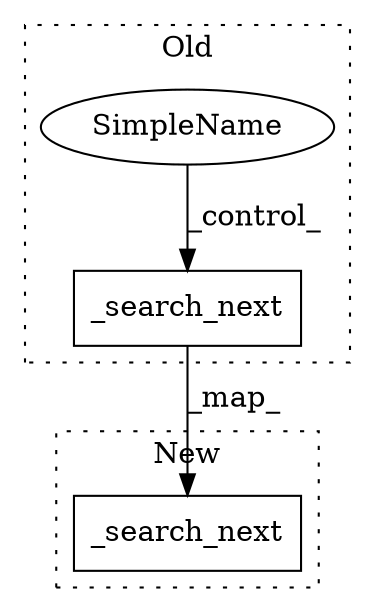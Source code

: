 digraph G {
subgraph cluster0 {
1 [label="_search_next" a="32" s="10994,11044" l="13,1" shape="box"];
3 [label="SimpleName" a="42" s="9597" l="8" shape="ellipse"];
label = "Old";
style="dotted";
}
subgraph cluster1 {
2 [label="_search_next" a="32" s="11053,11103" l="13,1" shape="box"];
label = "New";
style="dotted";
}
1 -> 2 [label="_map_"];
3 -> 1 [label="_control_"];
}